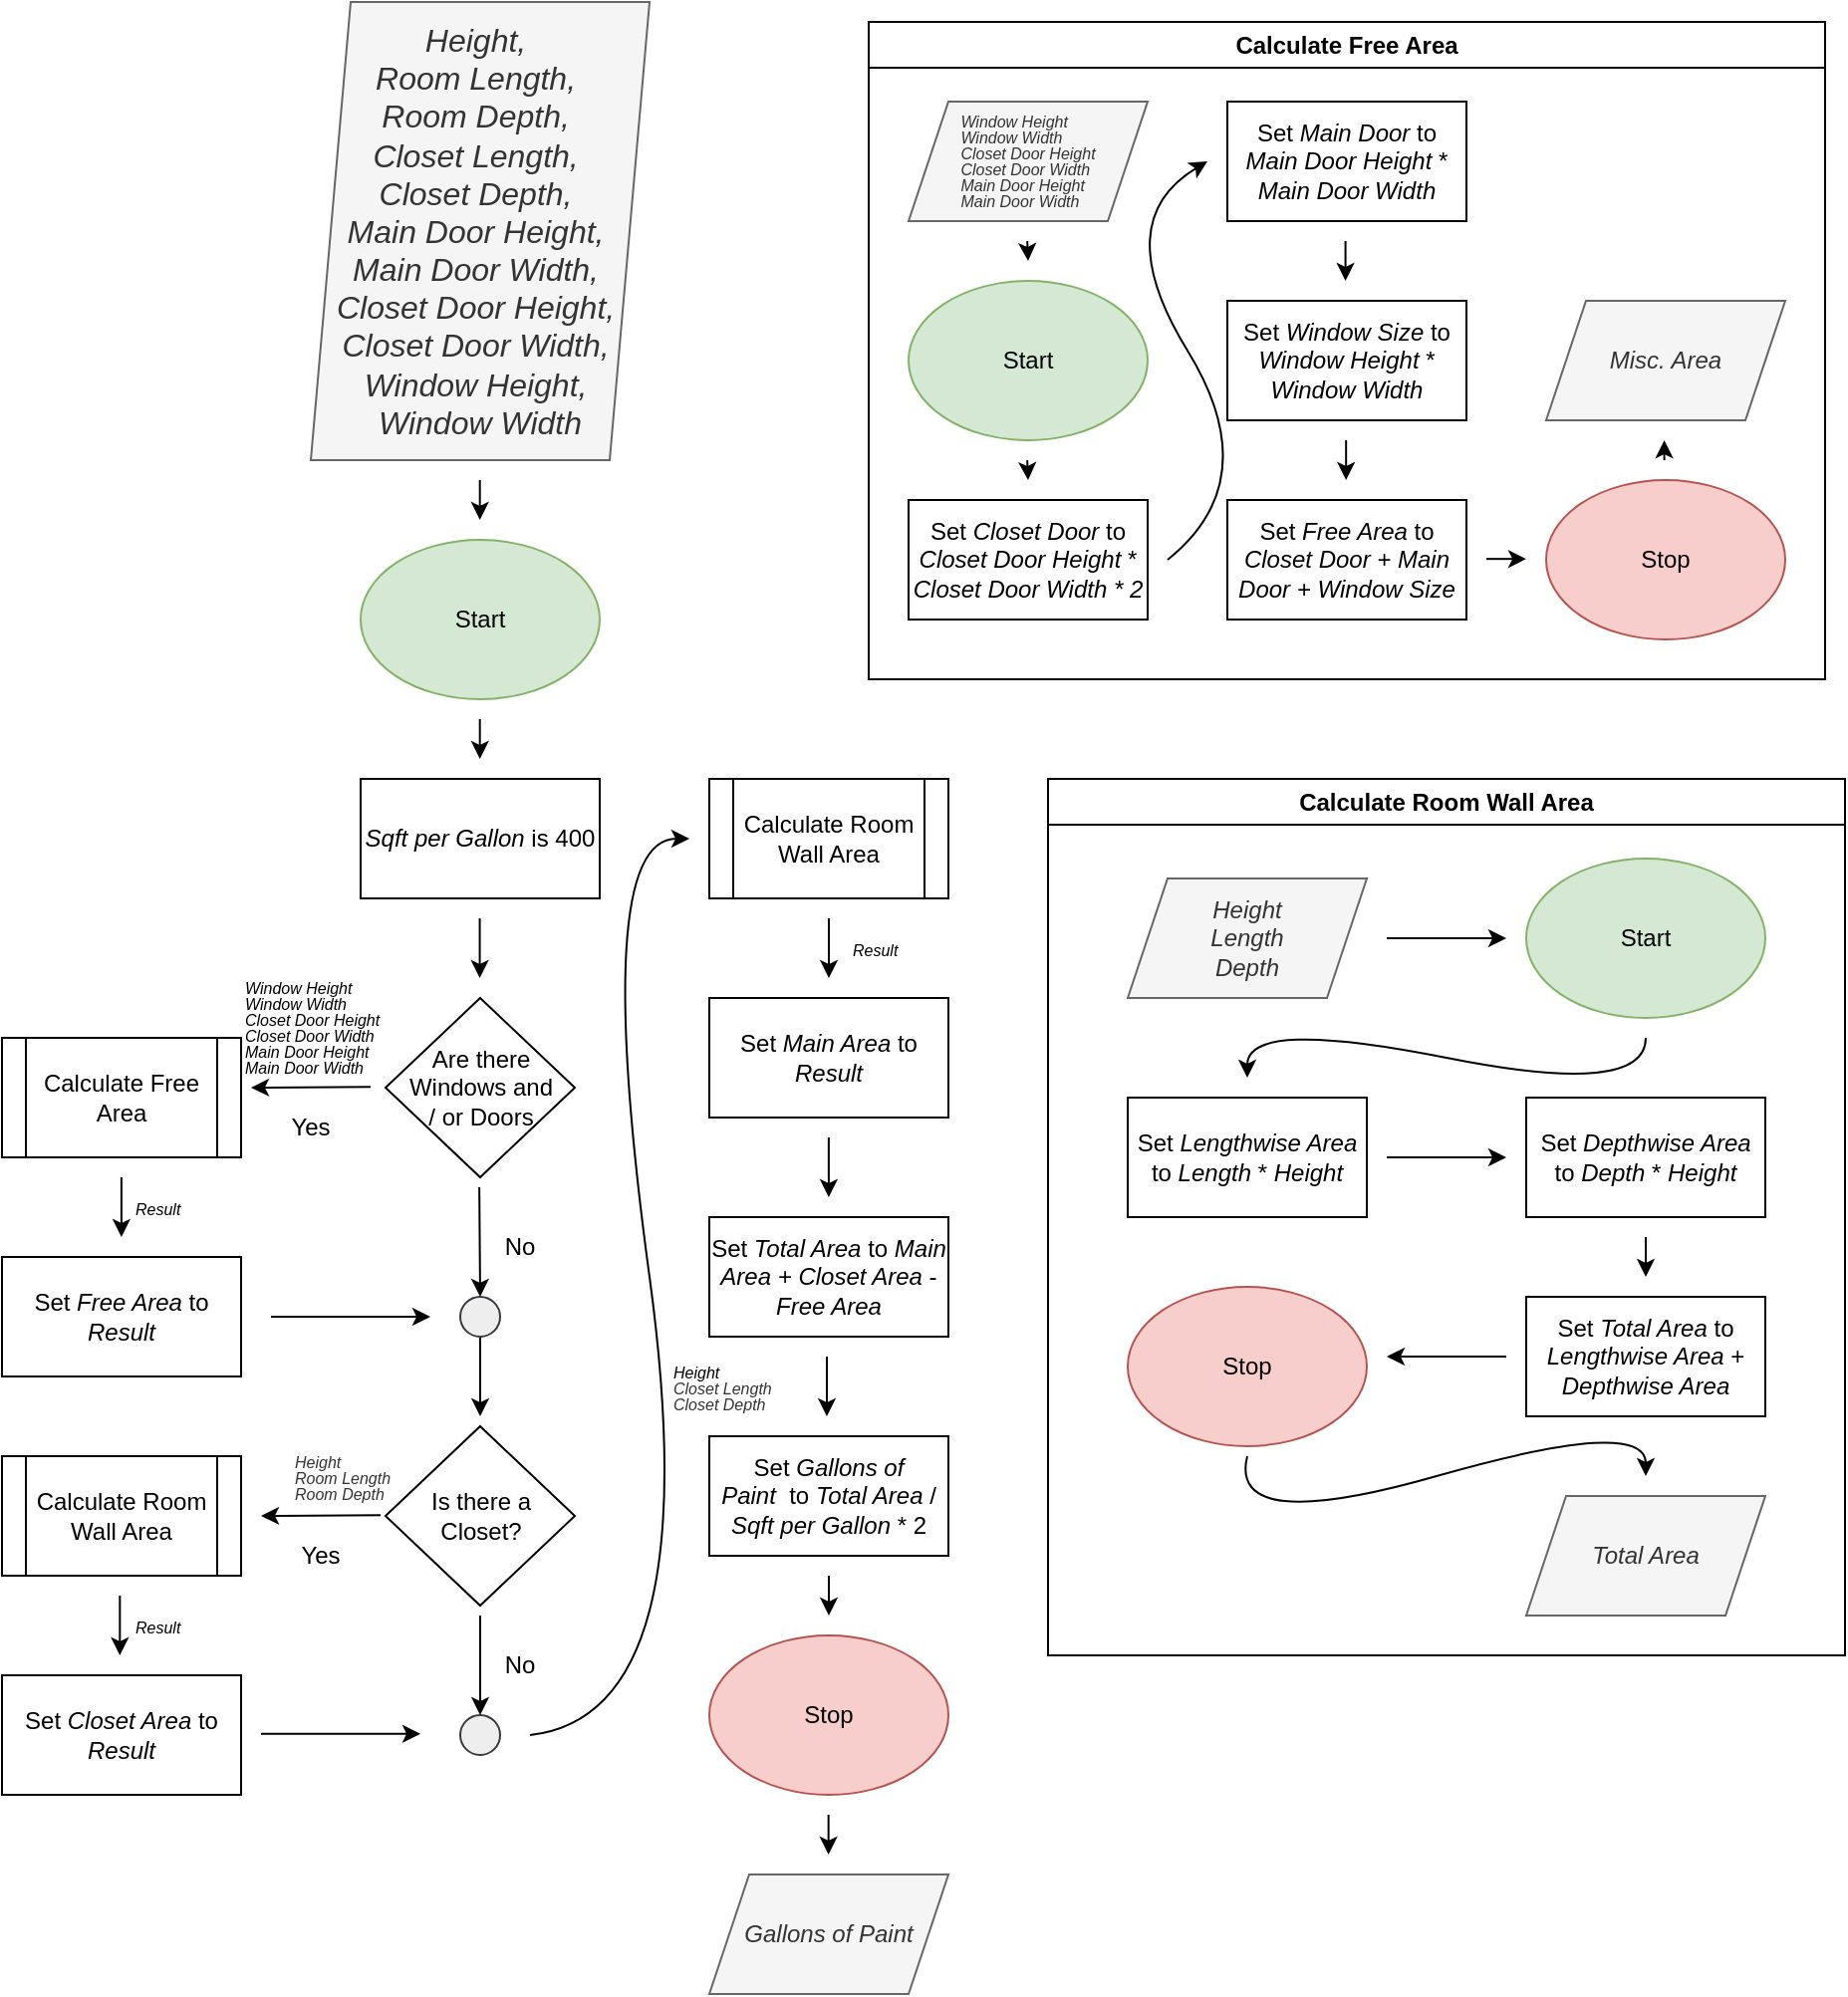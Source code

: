 <mxfile version="23.1.0" type="github">
  <diagram name="Page-1" id="O8G4t7uO2o9kU40y7iQ7">
    <mxGraphModel dx="1984" dy="656" grid="1" gridSize="10" guides="1" tooltips="1" connect="1" arrows="1" fold="1" page="1" pageScale="1" pageWidth="850" pageHeight="1100" math="0" shadow="0">
      <root>
        <mxCell id="0" />
        <mxCell id="1" parent="0" />
        <mxCell id="v7Y28q6XLG3SF74MW_tv-1" value="&lt;i style=&quot;border-color: var(--border-color); color: rgb(51, 51, 51); font-size: 16px;&quot;&gt;Height,&amp;nbsp;&lt;br style=&quot;border-color: var(--border-color);&quot;&gt;Room Length,&amp;nbsp;&lt;br style=&quot;border-color: var(--border-color);&quot;&gt;Room Depth,&amp;nbsp;&lt;br style=&quot;border-color: var(--border-color);&quot;&gt;Closet Length,&amp;nbsp;&lt;br style=&quot;border-color: var(--border-color);&quot;&gt;Closet Depth,&amp;nbsp;&lt;br style=&quot;border-color: var(--border-color);&quot;&gt;Main Door Height,&amp;nbsp;&lt;br style=&quot;border-color: var(--border-color);&quot;&gt;Main Door Width,&amp;nbsp;&lt;br style=&quot;border-color: var(--border-color);&quot;&gt;Closet Door Height,&amp;nbsp;&lt;br style=&quot;border-color: var(--border-color);&quot;&gt;Closet Door Width,&amp;nbsp;&lt;br style=&quot;border-color: var(--border-color);&quot;&gt;Window Height,&amp;nbsp;&lt;br style=&quot;border-color: var(--border-color);&quot;&gt;Window Width&lt;/i&gt;" style="shape=parallelogram;perimeter=parallelogramPerimeter;whiteSpace=wrap;html=1;fixedSize=1;fillColor=#f5f5f5;fontColor=#333333;strokeColor=#666666;" parent="1" vertex="1">
          <mxGeometry x="30" y="20" width="170" height="230" as="geometry" />
        </mxCell>
        <mxCell id="v7Y28q6XLG3SF74MW_tv-4" value="Start" style="ellipse;whiteSpace=wrap;html=1;fillColor=#d5e8d4;strokeColor=#82b366;" parent="1" vertex="1">
          <mxGeometry x="55" y="290" width="120" height="80" as="geometry" />
        </mxCell>
        <mxCell id="v7Y28q6XLG3SF74MW_tv-5" value="&lt;i&gt;Sqft per Gallon&lt;/i&gt;&amp;nbsp;is 400" style="rounded=0;whiteSpace=wrap;html=1;" parent="1" vertex="1">
          <mxGeometry x="55" y="410" width="120" height="60" as="geometry" />
        </mxCell>
        <mxCell id="v7Y28q6XLG3SF74MW_tv-6" value="Calculate Room Wall Area" style="shape=process;whiteSpace=wrap;html=1;backgroundOutline=1;" parent="1" vertex="1">
          <mxGeometry x="-125" y="750" width="120" height="60" as="geometry" />
        </mxCell>
        <mxCell id="v7Y28q6XLG3SF74MW_tv-7" value="Set &lt;i&gt;Closet Area&lt;/i&gt;&amp;nbsp;to &lt;i&gt;Result&lt;/i&gt;" style="rounded=0;whiteSpace=wrap;html=1;" parent="1" vertex="1">
          <mxGeometry x="-125" y="860" width="120" height="60" as="geometry" />
        </mxCell>
        <mxCell id="v7Y28q6XLG3SF74MW_tv-9" value="Set &lt;i&gt;Total Area&lt;/i&gt;&amp;nbsp;to &lt;i&gt;Main Area +&lt;/i&gt;&amp;nbsp;&lt;i&gt;Closet Area&lt;/i&gt;&amp;nbsp;- &lt;i&gt;Free Area&lt;/i&gt;" style="rounded=0;whiteSpace=wrap;html=1;" parent="1" vertex="1">
          <mxGeometry x="230" y="630" width="120" height="60" as="geometry" />
        </mxCell>
        <mxCell id="v7Y28q6XLG3SF74MW_tv-10" value="Calculate Free Area" style="shape=process;whiteSpace=wrap;html=1;backgroundOutline=1;" parent="1" vertex="1">
          <mxGeometry x="-125" y="540" width="120" height="60" as="geometry" />
        </mxCell>
        <mxCell id="v7Y28q6XLG3SF74MW_tv-11" value="Set &lt;i&gt;Free Area&lt;/i&gt;&amp;nbsp;to &lt;i&gt;Result&lt;/i&gt;" style="rounded=0;whiteSpace=wrap;html=1;" parent="1" vertex="1">
          <mxGeometry x="-125" y="650" width="120" height="60" as="geometry" />
        </mxCell>
        <mxCell id="v7Y28q6XLG3SF74MW_tv-14" value="" style="curved=1;endArrow=classic;html=1;rounded=0;" parent="1" edge="1">
          <mxGeometry width="50" height="50" relative="1" as="geometry">
            <mxPoint x="140" y="890" as="sourcePoint" />
            <mxPoint x="220" y="440" as="targetPoint" />
            <Array as="points">
              <mxPoint x="230" y="880" />
              <mxPoint x="170" y="440" />
            </Array>
          </mxGeometry>
        </mxCell>
        <mxCell id="v7Y28q6XLG3SF74MW_tv-17" value="Calculate Room Wall Area" style="shape=process;whiteSpace=wrap;html=1;backgroundOutline=1;" parent="1" vertex="1">
          <mxGeometry x="230" y="410" width="120" height="60" as="geometry" />
        </mxCell>
        <mxCell id="v7Y28q6XLG3SF74MW_tv-18" value="Set &lt;i&gt;Main Area&lt;/i&gt;&amp;nbsp;to &lt;i&gt;Result&lt;/i&gt;" style="rounded=0;whiteSpace=wrap;html=1;" parent="1" vertex="1">
          <mxGeometry x="230" y="520" width="120" height="60" as="geometry" />
        </mxCell>
        <mxCell id="v7Y28q6XLG3SF74MW_tv-19" value="Set &lt;i&gt;Gallons of Paint&amp;nbsp;&lt;/i&gt;&amp;nbsp;to &lt;i&gt;Total Area &lt;/i&gt;/ &lt;i&gt;Sqft per Gallon&lt;/i&gt;&amp;nbsp;* 2" style="rounded=0;whiteSpace=wrap;html=1;" parent="1" vertex="1">
          <mxGeometry x="230" y="740" width="120" height="60" as="geometry" />
        </mxCell>
        <mxCell id="v7Y28q6XLG3SF74MW_tv-20" value="Stop" style="ellipse;whiteSpace=wrap;html=1;fillColor=#f8cecc;strokeColor=#b85450;" parent="1" vertex="1">
          <mxGeometry x="230" y="840" width="120" height="80" as="geometry" />
        </mxCell>
        <mxCell id="v7Y28q6XLG3SF74MW_tv-21" value="&lt;i&gt;Gallons of Paint&lt;/i&gt;" style="shape=parallelogram;perimeter=parallelogramPerimeter;whiteSpace=wrap;html=1;fixedSize=1;fillColor=#f5f5f5;fontColor=#333333;strokeColor=#666666;" parent="1" vertex="1">
          <mxGeometry x="230" y="960" width="120" height="60" as="geometry" />
        </mxCell>
        <mxCell id="v7Y28q6XLG3SF74MW_tv-22" value="" style="endArrow=classic;html=1;rounded=0;" parent="1" edge="1">
          <mxGeometry width="50" height="50" relative="1" as="geometry">
            <mxPoint x="114.85" y="260" as="sourcePoint" />
            <mxPoint x="114.85" y="280" as="targetPoint" />
          </mxGeometry>
        </mxCell>
        <mxCell id="v7Y28q6XLG3SF74MW_tv-23" value="" style="endArrow=classic;html=1;rounded=0;" parent="1" edge="1">
          <mxGeometry width="50" height="50" relative="1" as="geometry">
            <mxPoint x="114.85" y="380" as="sourcePoint" />
            <mxPoint x="114.85" y="400" as="targetPoint" />
          </mxGeometry>
        </mxCell>
        <mxCell id="v7Y28q6XLG3SF74MW_tv-24" value="" style="endArrow=classic;html=1;rounded=0;" parent="1" edge="1">
          <mxGeometry width="50" height="50" relative="1" as="geometry">
            <mxPoint x="114.79" y="480" as="sourcePoint" />
            <mxPoint x="114.79" y="510" as="targetPoint" />
          </mxGeometry>
        </mxCell>
        <mxCell id="v7Y28q6XLG3SF74MW_tv-25" value="" style="endArrow=classic;html=1;rounded=0;" parent="1" edge="1">
          <mxGeometry width="50" height="50" relative="1" as="geometry">
            <mxPoint x="290" y="480" as="sourcePoint" />
            <mxPoint x="290" y="510" as="targetPoint" />
          </mxGeometry>
        </mxCell>
        <mxCell id="v7Y28q6XLG3SF74MW_tv-26" value="" style="endArrow=classic;html=1;rounded=0;" parent="1" edge="1">
          <mxGeometry width="50" height="50" relative="1" as="geometry">
            <mxPoint x="-65.05" y="610" as="sourcePoint" />
            <mxPoint x="-65.05" y="640" as="targetPoint" />
          </mxGeometry>
        </mxCell>
        <mxCell id="v7Y28q6XLG3SF74MW_tv-27" value="" style="endArrow=classic;html=1;rounded=0;" parent="1" edge="1">
          <mxGeometry width="50" height="50" relative="1" as="geometry">
            <mxPoint x="289.94" y="590" as="sourcePoint" />
            <mxPoint x="289.94" y="620" as="targetPoint" />
          </mxGeometry>
        </mxCell>
        <mxCell id="v7Y28q6XLG3SF74MW_tv-29" value="" style="endArrow=classic;html=1;rounded=0;" parent="1" edge="1">
          <mxGeometry width="50" height="50" relative="1" as="geometry">
            <mxPoint x="289" y="700" as="sourcePoint" />
            <mxPoint x="289" y="730" as="targetPoint" />
          </mxGeometry>
        </mxCell>
        <mxCell id="v7Y28q6XLG3SF74MW_tv-30" value="" style="endArrow=classic;html=1;rounded=0;" parent="1" edge="1">
          <mxGeometry width="50" height="50" relative="1" as="geometry">
            <mxPoint x="-65.84" y="820" as="sourcePoint" />
            <mxPoint x="-65.84" y="850" as="targetPoint" />
          </mxGeometry>
        </mxCell>
        <mxCell id="v7Y28q6XLG3SF74MW_tv-31" value="" style="endArrow=classic;html=1;rounded=0;" parent="1" edge="1">
          <mxGeometry width="50" height="50" relative="1" as="geometry">
            <mxPoint x="290" y="810" as="sourcePoint" />
            <mxPoint x="290" y="830" as="targetPoint" />
          </mxGeometry>
        </mxCell>
        <mxCell id="v7Y28q6XLG3SF74MW_tv-33" value="" style="endArrow=classic;html=1;rounded=0;" parent="1" edge="1">
          <mxGeometry width="50" height="50" relative="1" as="geometry">
            <mxPoint x="289.82" y="930" as="sourcePoint" />
            <mxPoint x="289.82" y="950" as="targetPoint" />
          </mxGeometry>
        </mxCell>
        <mxCell id="v7Y28q6XLG3SF74MW_tv-34" value="&lt;p style=&quot;line-height: 0%; font-size: 8px;&quot;&gt;&lt;font style=&quot;font-size: 8px;&quot;&gt;&lt;i&gt;Window Height&lt;/i&gt;&lt;/font&gt;&lt;/p&gt;&lt;p style=&quot;line-height: 0%; font-size: 8px;&quot;&gt;&lt;font style=&quot;font-size: 8px;&quot;&gt;&lt;i&gt;Window Width&lt;/i&gt;&lt;/font&gt;&lt;/p&gt;&lt;p style=&quot;line-height: 0%; font-size: 8px;&quot;&gt;&lt;font style=&quot;font-size: 8px;&quot;&gt;&lt;i&gt;Closet Door Height&lt;/i&gt;&lt;/font&gt;&lt;/p&gt;&lt;p style=&quot;line-height: 0%; font-size: 8px;&quot;&gt;&lt;font style=&quot;font-size: 8px;&quot;&gt;&lt;i&gt;Closet Door Width&lt;/i&gt;&lt;/font&gt;&lt;/p&gt;&lt;p style=&quot;line-height: 0%; font-size: 8px;&quot;&gt;&lt;font style=&quot;font-size: 8px;&quot;&gt;&lt;i&gt;Main Door Height&lt;/i&gt;&lt;/font&gt;&lt;/p&gt;&lt;p style=&quot;line-height: 0%; font-size: 8px;&quot;&gt;&lt;font style=&quot;font-size: 8px;&quot;&gt;&lt;i&gt;Main Door Width&lt;/i&gt;&lt;/font&gt;&lt;/p&gt;" style="text;html=1;strokeColor=none;fillColor=none;align=left;verticalAlign=middle;whiteSpace=wrap;rounded=0;" parent="1" vertex="1">
          <mxGeometry x="-5" y="510" width="80" height="50" as="geometry" />
        </mxCell>
        <mxCell id="v7Y28q6XLG3SF74MW_tv-37" value="&lt;font style=&quot;font-size: 8px;&quot;&gt;&lt;i&gt;Result&lt;/i&gt;&lt;/font&gt;" style="text;html=1;strokeColor=none;fillColor=none;align=left;verticalAlign=middle;whiteSpace=wrap;rounded=0;" parent="1" vertex="1">
          <mxGeometry x="-60" y="610" width="60" height="30" as="geometry" />
        </mxCell>
        <mxCell id="v7Y28q6XLG3SF74MW_tv-38" value="&lt;p style=&quot;line-height: 50%;&quot;&gt;&lt;span style=&quot;border-color: var(--border-color); color: rgb(51, 51, 51); text-align: center; font-size: 8px;&quot;&gt;&lt;i&gt;Height&lt;br style=&quot;border-color: var(--border-color);&quot;&gt;Room Length&amp;nbsp;&lt;br style=&quot;border-color: var(--border-color);&quot;&gt;Room Depth&lt;/i&gt;&lt;/span&gt;&lt;/p&gt;" style="text;html=1;strokeColor=none;fillColor=none;align=left;verticalAlign=middle;whiteSpace=wrap;rounded=0;" parent="1" vertex="1">
          <mxGeometry x="20" y="745" width="120" height="30" as="geometry" />
        </mxCell>
        <mxCell id="v7Y28q6XLG3SF74MW_tv-39" value="&lt;p style=&quot;line-height: 50%;&quot;&gt;&lt;font style=&quot;font-size: 8px;&quot;&gt;&lt;i&gt;Height&lt;br style=&quot;border-color: var(--border-color); color: rgb(51, 51, 51);&quot;&gt;&lt;span style=&quot;color: rgb(51, 51, 51);&quot;&gt;Closet Length&amp;nbsp;&lt;/span&gt;&lt;br style=&quot;border-color: var(--border-color); color: rgb(51, 51, 51);&quot;&gt;&lt;span style=&quot;color: rgb(51, 51, 51);&quot;&gt;Closet Depth&lt;/span&gt;&lt;/i&gt;&lt;/font&gt;&lt;/p&gt;" style="text;html=1;strokeColor=none;fillColor=none;align=left;verticalAlign=middle;whiteSpace=wrap;rounded=0;" parent="1" vertex="1">
          <mxGeometry x="210" y="700" width="60" height="30" as="geometry" />
        </mxCell>
        <mxCell id="v7Y28q6XLG3SF74MW_tv-40" value="&lt;font style=&quot;font-size: 8px;&quot;&gt;&lt;i&gt;Result&lt;/i&gt;&lt;/font&gt;" style="text;html=1;strokeColor=none;fillColor=none;align=left;verticalAlign=middle;whiteSpace=wrap;rounded=0;" parent="1" vertex="1">
          <mxGeometry x="-60" y="820" width="60" height="30" as="geometry" />
        </mxCell>
        <mxCell id="v7Y28q6XLG3SF74MW_tv-41" value="&lt;font style=&quot;font-size: 8px;&quot;&gt;&lt;i&gt;Result&lt;/i&gt;&lt;/font&gt;" style="text;html=1;strokeColor=none;fillColor=none;align=left;verticalAlign=middle;whiteSpace=wrap;rounded=0;" parent="1" vertex="1">
          <mxGeometry x="300.21" y="480" width="60" height="30" as="geometry" />
        </mxCell>
        <mxCell id="v7Y28q6XLG3SF74MW_tv-42" value="Calculate Free Area" style="swimlane;whiteSpace=wrap;html=1;" parent="1" vertex="1">
          <mxGeometry x="310" y="30" width="480" height="330" as="geometry" />
        </mxCell>
        <mxCell id="v7Y28q6XLG3SF74MW_tv-43" value="Start" style="ellipse;whiteSpace=wrap;html=1;fillColor=#d5e8d4;strokeColor=#82b366;" parent="v7Y28q6XLG3SF74MW_tv-42" vertex="1">
          <mxGeometry x="20" y="130" width="120" height="80" as="geometry" />
        </mxCell>
        <mxCell id="v7Y28q6XLG3SF74MW_tv-44" value="&lt;p style=&quot;border-color: var(--border-color); text-align: left; line-height: 0px; font-size: 8px;&quot;&gt;&lt;font style=&quot;border-color: var(--border-color);&quot;&gt;&lt;span style=&quot;border-color: var(--border-color);&quot;&gt;&lt;i&gt;Window Height&lt;/i&gt;&lt;/span&gt;&lt;/font&gt;&lt;/p&gt;&lt;p style=&quot;border-color: var(--border-color); text-align: left; line-height: 0px; font-size: 8px;&quot;&gt;&lt;font style=&quot;border-color: var(--border-color);&quot;&gt;&lt;span style=&quot;border-color: var(--border-color);&quot;&gt;&lt;i&gt;Window Width&lt;/i&gt;&lt;/span&gt;&lt;/font&gt;&lt;/p&gt;&lt;p style=&quot;border-color: var(--border-color); text-align: left; line-height: 0px; font-size: 8px;&quot;&gt;&lt;font style=&quot;border-color: var(--border-color);&quot;&gt;&lt;span style=&quot;border-color: var(--border-color);&quot;&gt;&lt;i&gt;Closet Door Height&lt;/i&gt;&lt;/span&gt;&lt;/font&gt;&lt;/p&gt;&lt;p style=&quot;border-color: var(--border-color); text-align: left; line-height: 0px; font-size: 8px;&quot;&gt;&lt;font style=&quot;border-color: var(--border-color);&quot;&gt;&lt;span style=&quot;border-color: var(--border-color);&quot;&gt;&lt;i&gt;Closet Door Width&lt;/i&gt;&lt;/span&gt;&lt;/font&gt;&lt;/p&gt;&lt;p style=&quot;border-color: var(--border-color); text-align: left; line-height: 0px; font-size: 8px;&quot;&gt;&lt;font style=&quot;border-color: var(--border-color);&quot;&gt;&lt;span style=&quot;border-color: var(--border-color);&quot;&gt;&lt;i&gt;Main Door Height&lt;/i&gt;&lt;/span&gt;&lt;/font&gt;&lt;/p&gt;&lt;p style=&quot;border-color: var(--border-color); text-align: left; line-height: 0px; font-size: 8px;&quot;&gt;&lt;font style=&quot;border-color: var(--border-color);&quot;&gt;&lt;span style=&quot;border-color: var(--border-color);&quot;&gt;&lt;i&gt;Main Door Width&lt;/i&gt;&lt;/span&gt;&lt;/font&gt;&lt;/p&gt;" style="shape=parallelogram;perimeter=parallelogramPerimeter;whiteSpace=wrap;html=1;fixedSize=1;fillColor=#f5f5f5;fontColor=#333333;strokeColor=#666666;" parent="v7Y28q6XLG3SF74MW_tv-42" vertex="1">
          <mxGeometry x="20" y="40" width="120" height="60" as="geometry" />
        </mxCell>
        <mxCell id="v7Y28q6XLG3SF74MW_tv-45" value="Set &lt;i&gt;Closet Door &lt;/i&gt;to &lt;i&gt;Closet Door Height &lt;/i&gt;* &lt;i&gt;Closet Door Width * 2&lt;/i&gt;" style="rounded=0;whiteSpace=wrap;html=1;" parent="v7Y28q6XLG3SF74MW_tv-42" vertex="1">
          <mxGeometry x="20" y="240" width="120" height="60" as="geometry" />
        </mxCell>
        <mxCell id="v7Y28q6XLG3SF74MW_tv-46" value="Set &lt;i&gt;Main Door&amp;nbsp;&lt;/i&gt;to &lt;i&gt;Main Door Height &lt;/i&gt;* &lt;i&gt;Main Door Width&lt;/i&gt;" style="rounded=0;whiteSpace=wrap;html=1;" parent="v7Y28q6XLG3SF74MW_tv-42" vertex="1">
          <mxGeometry x="180" y="40" width="120" height="60" as="geometry" />
        </mxCell>
        <mxCell id="v7Y28q6XLG3SF74MW_tv-47" value="Set &lt;i&gt;Window Size&lt;/i&gt;&amp;nbsp;to &lt;i&gt;Window Height &lt;/i&gt;* &lt;i&gt;Window Width&lt;/i&gt;" style="rounded=0;whiteSpace=wrap;html=1;" parent="v7Y28q6XLG3SF74MW_tv-42" vertex="1">
          <mxGeometry x="180" y="140" width="120" height="60" as="geometry" />
        </mxCell>
        <mxCell id="v7Y28q6XLG3SF74MW_tv-49" value="Set &lt;i&gt;Free Area&lt;/i&gt;&amp;nbsp;to &lt;i&gt;Closet Door + Main Door + Window Size&lt;/i&gt;" style="rounded=0;whiteSpace=wrap;html=1;" parent="v7Y28q6XLG3SF74MW_tv-42" vertex="1">
          <mxGeometry x="180" y="240" width="120" height="60" as="geometry" />
        </mxCell>
        <mxCell id="v7Y28q6XLG3SF74MW_tv-50" value="Stop" style="ellipse;whiteSpace=wrap;html=1;fillColor=#f8cecc;strokeColor=#b85450;" parent="v7Y28q6XLG3SF74MW_tv-42" vertex="1">
          <mxGeometry x="340" y="230" width="120" height="80" as="geometry" />
        </mxCell>
        <mxCell id="v7Y28q6XLG3SF74MW_tv-51" value="&lt;i&gt;Misc. Area&lt;/i&gt;" style="shape=parallelogram;perimeter=parallelogramPerimeter;whiteSpace=wrap;html=1;fixedSize=1;fillColor=#f5f5f5;fontColor=#333333;strokeColor=#666666;" parent="v7Y28q6XLG3SF74MW_tv-42" vertex="1">
          <mxGeometry x="340" y="140" width="120" height="60" as="geometry" />
        </mxCell>
        <mxCell id="v7Y28q6XLG3SF74MW_tv-58" value="" style="endArrow=classic;html=1;rounded=0;" parent="v7Y28q6XLG3SF74MW_tv-42" edge="1">
          <mxGeometry width="50" height="50" relative="1" as="geometry">
            <mxPoint x="239.58" y="210" as="sourcePoint" />
            <mxPoint x="239.58" y="230" as="targetPoint" />
          </mxGeometry>
        </mxCell>
        <mxCell id="v7Y28q6XLG3SF74MW_tv-59" value="" style="endArrow=classic;html=1;rounded=0;" parent="v7Y28q6XLG3SF74MW_tv-42" edge="1">
          <mxGeometry width="50" height="50" relative="1" as="geometry">
            <mxPoint x="79.58" y="110" as="sourcePoint" />
            <mxPoint x="80" y="120" as="targetPoint" />
          </mxGeometry>
        </mxCell>
        <mxCell id="v7Y28q6XLG3SF74MW_tv-60" value="" style="endArrow=classic;html=1;rounded=0;" parent="v7Y28q6XLG3SF74MW_tv-42" edge="1">
          <mxGeometry width="50" height="50" relative="1" as="geometry">
            <mxPoint x="79.58" y="220" as="sourcePoint" />
            <mxPoint x="80" y="230" as="targetPoint" />
          </mxGeometry>
        </mxCell>
        <mxCell id="v7Y28q6XLG3SF74MW_tv-61" value="" style="endArrow=classic;html=1;rounded=0;" parent="v7Y28q6XLG3SF74MW_tv-42" edge="1">
          <mxGeometry width="50" height="50" relative="1" as="geometry">
            <mxPoint x="310" y="269.58" as="sourcePoint" />
            <mxPoint x="330" y="269.58" as="targetPoint" />
          </mxGeometry>
        </mxCell>
        <mxCell id="v7Y28q6XLG3SF74MW_tv-54" value="" style="endArrow=classic;html=1;rounded=0;" parent="v7Y28q6XLG3SF74MW_tv-42" edge="1">
          <mxGeometry width="50" height="50" relative="1" as="geometry">
            <mxPoint x="239.29" y="110" as="sourcePoint" />
            <mxPoint x="239.29" y="130" as="targetPoint" />
          </mxGeometry>
        </mxCell>
        <mxCell id="v7Y28q6XLG3SF74MW_tv-62" value="" style="endArrow=classic;html=1;rounded=0;" parent="v7Y28q6XLG3SF74MW_tv-42" edge="1">
          <mxGeometry width="50" height="50" relative="1" as="geometry">
            <mxPoint x="399.29" y="220" as="sourcePoint" />
            <mxPoint x="399.29" y="210" as="targetPoint" />
          </mxGeometry>
        </mxCell>
        <mxCell id="v7Y28q6XLG3SF74MW_tv-63" value="" style="curved=1;endArrow=classic;html=1;rounded=0;" parent="v7Y28q6XLG3SF74MW_tv-42" edge="1">
          <mxGeometry width="50" height="50" relative="1" as="geometry">
            <mxPoint x="150" y="270" as="sourcePoint" />
            <mxPoint x="170" y="70" as="targetPoint" />
            <Array as="points">
              <mxPoint x="200" y="230" />
              <mxPoint x="120" y="100" />
            </Array>
          </mxGeometry>
        </mxCell>
        <mxCell id="v7Y28q6XLG3SF74MW_tv-64" value="Calculate Room Wall Area" style="swimlane;whiteSpace=wrap;html=1;" parent="1" vertex="1">
          <mxGeometry x="400" y="410" width="400" height="440" as="geometry" />
        </mxCell>
        <mxCell id="v7Y28q6XLG3SF74MW_tv-70" value="&lt;i&gt;Height&lt;br&gt;Length&lt;br&gt;Depth&lt;/i&gt;" style="shape=parallelogram;perimeter=parallelogramPerimeter;whiteSpace=wrap;html=1;fixedSize=1;fillColor=#f5f5f5;strokeColor=#666666;fontColor=#333333;" parent="v7Y28q6XLG3SF74MW_tv-64" vertex="1">
          <mxGeometry x="40" y="50" width="120" height="60" as="geometry" />
        </mxCell>
        <mxCell id="v7Y28q6XLG3SF74MW_tv-71" value="Start" style="ellipse;whiteSpace=wrap;html=1;fillColor=#d5e8d4;strokeColor=#82b366;" parent="v7Y28q6XLG3SF74MW_tv-64" vertex="1">
          <mxGeometry x="240" y="40" width="120" height="80" as="geometry" />
        </mxCell>
        <mxCell id="v7Y28q6XLG3SF74MW_tv-72" value="Set &lt;i&gt;Lengthwise Area &lt;/i&gt;to &lt;i&gt;Length &lt;/i&gt;* &lt;i&gt;Height&lt;/i&gt;" style="rounded=0;whiteSpace=wrap;html=1;" parent="v7Y28q6XLG3SF74MW_tv-64" vertex="1">
          <mxGeometry x="40" y="160" width="120" height="60" as="geometry" />
        </mxCell>
        <mxCell id="v7Y28q6XLG3SF74MW_tv-73" value="Set &lt;i&gt;Depthwise Area &lt;/i&gt;to &lt;i&gt;Depth&amp;nbsp;&lt;/i&gt;* &lt;i&gt;Height&lt;/i&gt;" style="rounded=0;whiteSpace=wrap;html=1;" parent="v7Y28q6XLG3SF74MW_tv-64" vertex="1">
          <mxGeometry x="240" y="160" width="120" height="60" as="geometry" />
        </mxCell>
        <mxCell id="v7Y28q6XLG3SF74MW_tv-74" value="Set &lt;i&gt;Total Area&lt;/i&gt;&amp;nbsp;to &lt;i&gt;Lengthwise Area&lt;/i&gt;&amp;nbsp;+ &lt;i&gt;Depthwise Area&lt;/i&gt;" style="rounded=0;whiteSpace=wrap;html=1;" parent="v7Y28q6XLG3SF74MW_tv-64" vertex="1">
          <mxGeometry x="240" y="260" width="120" height="60" as="geometry" />
        </mxCell>
        <mxCell id="v7Y28q6XLG3SF74MW_tv-76" value="Stop" style="ellipse;whiteSpace=wrap;html=1;fillColor=#f8cecc;strokeColor=#b85450;" parent="v7Y28q6XLG3SF74MW_tv-64" vertex="1">
          <mxGeometry x="40" y="255" width="120" height="80" as="geometry" />
        </mxCell>
        <mxCell id="v7Y28q6XLG3SF74MW_tv-77" value="" style="curved=1;endArrow=classic;html=1;rounded=0;" parent="v7Y28q6XLG3SF74MW_tv-64" edge="1">
          <mxGeometry width="50" height="50" relative="1" as="geometry">
            <mxPoint x="300" y="130" as="sourcePoint" />
            <mxPoint x="100" y="150" as="targetPoint" />
            <Array as="points">
              <mxPoint x="300" y="160" />
              <mxPoint x="100" y="120" />
            </Array>
          </mxGeometry>
        </mxCell>
        <mxCell id="v7Y28q6XLG3SF74MW_tv-83" value="&lt;i&gt;Total Area&lt;/i&gt;" style="shape=parallelogram;perimeter=parallelogramPerimeter;whiteSpace=wrap;html=1;fixedSize=1;fillColor=#f5f5f5;fontColor=#333333;strokeColor=#666666;" parent="v7Y28q6XLG3SF74MW_tv-64" vertex="1">
          <mxGeometry x="240" y="360" width="120" height="60" as="geometry" />
        </mxCell>
        <mxCell id="v7Y28q6XLG3SF74MW_tv-84" value="" style="curved=1;endArrow=classic;html=1;rounded=0;" parent="v7Y28q6XLG3SF74MW_tv-64" edge="1">
          <mxGeometry width="50" height="50" relative="1" as="geometry">
            <mxPoint x="100" y="340" as="sourcePoint" />
            <mxPoint x="300" y="350" as="targetPoint" />
            <Array as="points">
              <mxPoint x="90" y="380" />
              <mxPoint x="300" y="320" />
            </Array>
          </mxGeometry>
        </mxCell>
        <mxCell id="v7Y28q6XLG3SF74MW_tv-78" value="" style="endArrow=classic;html=1;rounded=0;" parent="1" edge="1">
          <mxGeometry width="50" height="50" relative="1" as="geometry">
            <mxPoint x="570" y="490" as="sourcePoint" />
            <mxPoint x="630" y="490" as="targetPoint" />
          </mxGeometry>
        </mxCell>
        <mxCell id="v7Y28q6XLG3SF74MW_tv-79" value="" style="endArrow=classic;html=1;rounded=0;" parent="1" edge="1">
          <mxGeometry width="50" height="50" relative="1" as="geometry">
            <mxPoint x="700" y="640" as="sourcePoint" />
            <mxPoint x="700" y="660" as="targetPoint" />
          </mxGeometry>
        </mxCell>
        <mxCell id="v7Y28q6XLG3SF74MW_tv-80" value="" style="endArrow=classic;html=1;rounded=0;" parent="1" edge="1">
          <mxGeometry width="50" height="50" relative="1" as="geometry">
            <mxPoint x="570" y="600" as="sourcePoint" />
            <mxPoint x="630" y="600" as="targetPoint" />
          </mxGeometry>
        </mxCell>
        <mxCell id="v7Y28q6XLG3SF74MW_tv-81" value="" style="endArrow=classic;html=1;rounded=0;" parent="1" edge="1">
          <mxGeometry width="50" height="50" relative="1" as="geometry">
            <mxPoint x="630" y="700" as="sourcePoint" />
            <mxPoint x="570" y="700" as="targetPoint" />
          </mxGeometry>
        </mxCell>
        <mxCell id="2af5eVrB1EE8TtCLqbym-1" value="Are there Windows and&lt;br&gt;/ or Doors" style="rhombus;whiteSpace=wrap;html=1;" vertex="1" parent="1">
          <mxGeometry x="67.5" y="520" width="95" height="90" as="geometry" />
        </mxCell>
        <mxCell id="2af5eVrB1EE8TtCLqbym-2" value="" style="endArrow=classic;html=1;rounded=0;" edge="1" parent="1" source="2af5eVrB1EE8TtCLqbym-6">
          <mxGeometry width="50" height="50" relative="1" as="geometry">
            <mxPoint x="114.57" y="615" as="sourcePoint" />
            <mxPoint x="115" y="730" as="targetPoint" />
          </mxGeometry>
        </mxCell>
        <mxCell id="2af5eVrB1EE8TtCLqbym-3" value="" style="endArrow=classic;html=1;rounded=0;" edge="1" parent="1">
          <mxGeometry width="50" height="50" relative="1" as="geometry">
            <mxPoint x="60" y="564.57" as="sourcePoint" />
            <mxPoint y="565" as="targetPoint" />
          </mxGeometry>
        </mxCell>
        <mxCell id="2af5eVrB1EE8TtCLqbym-4" value="Yes" style="text;html=1;strokeColor=none;fillColor=none;align=center;verticalAlign=middle;whiteSpace=wrap;rounded=0;" vertex="1" parent="1">
          <mxGeometry y="570" width="60" height="30" as="geometry" />
        </mxCell>
        <mxCell id="2af5eVrB1EE8TtCLqbym-5" value="No" style="text;html=1;strokeColor=none;fillColor=none;align=center;verticalAlign=middle;whiteSpace=wrap;rounded=0;" vertex="1" parent="1">
          <mxGeometry x="105" y="630" width="60" height="30" as="geometry" />
        </mxCell>
        <mxCell id="2af5eVrB1EE8TtCLqbym-7" value="" style="endArrow=classic;html=1;rounded=0;" edge="1" parent="1" target="2af5eVrB1EE8TtCLqbym-6">
          <mxGeometry width="50" height="50" relative="1" as="geometry">
            <mxPoint x="114.57" y="615" as="sourcePoint" />
            <mxPoint x="115" y="730" as="targetPoint" />
          </mxGeometry>
        </mxCell>
        <mxCell id="2af5eVrB1EE8TtCLqbym-6" value="" style="ellipse;whiteSpace=wrap;html=1;aspect=fixed;fillColor=#eeeeee;strokeColor=#36393d;" vertex="1" parent="1">
          <mxGeometry x="105" y="670" width="20" height="20" as="geometry" />
        </mxCell>
        <mxCell id="2af5eVrB1EE8TtCLqbym-8" value="" style="endArrow=classic;html=1;rounded=0;" edge="1" parent="1">
          <mxGeometry width="50" height="50" relative="1" as="geometry">
            <mxPoint x="10" y="680" as="sourcePoint" />
            <mxPoint x="90" y="680" as="targetPoint" />
          </mxGeometry>
        </mxCell>
        <mxCell id="2af5eVrB1EE8TtCLqbym-9" value="Is there a Closet?" style="rhombus;whiteSpace=wrap;html=1;" vertex="1" parent="1">
          <mxGeometry x="67.5" y="735" width="95" height="90" as="geometry" />
        </mxCell>
        <mxCell id="2af5eVrB1EE8TtCLqbym-10" value="" style="endArrow=classic;html=1;rounded=0;" edge="1" parent="1">
          <mxGeometry width="50" height="50" relative="1" as="geometry">
            <mxPoint x="65" y="779.57" as="sourcePoint" />
            <mxPoint x="5" y="780" as="targetPoint" />
          </mxGeometry>
        </mxCell>
        <mxCell id="2af5eVrB1EE8TtCLqbym-11" value="Yes" style="text;html=1;strokeColor=none;fillColor=none;align=center;verticalAlign=middle;whiteSpace=wrap;rounded=0;" vertex="1" parent="1">
          <mxGeometry x="5" y="785" width="60" height="30" as="geometry" />
        </mxCell>
        <mxCell id="2af5eVrB1EE8TtCLqbym-13" value="No" style="text;html=1;strokeColor=none;fillColor=none;align=center;verticalAlign=middle;whiteSpace=wrap;rounded=0;" vertex="1" parent="1">
          <mxGeometry x="105" y="840" width="60" height="30" as="geometry" />
        </mxCell>
        <mxCell id="2af5eVrB1EE8TtCLqbym-14" value="" style="endArrow=classic;html=1;rounded=0;" edge="1" parent="1" target="2af5eVrB1EE8TtCLqbym-15">
          <mxGeometry width="50" height="50" relative="1" as="geometry">
            <mxPoint x="115" y="830" as="sourcePoint" />
            <mxPoint x="115" y="940" as="targetPoint" />
          </mxGeometry>
        </mxCell>
        <mxCell id="2af5eVrB1EE8TtCLqbym-15" value="" style="ellipse;whiteSpace=wrap;html=1;aspect=fixed;fillColor=#eeeeee;strokeColor=#36393d;" vertex="1" parent="1">
          <mxGeometry x="105" y="880" width="20" height="20" as="geometry" />
        </mxCell>
        <mxCell id="2af5eVrB1EE8TtCLqbym-16" value="" style="endArrow=classic;html=1;rounded=0;" edge="1" parent="1">
          <mxGeometry width="50" height="50" relative="1" as="geometry">
            <mxPoint x="5" y="889.41" as="sourcePoint" />
            <mxPoint x="85" y="889.41" as="targetPoint" />
          </mxGeometry>
        </mxCell>
      </root>
    </mxGraphModel>
  </diagram>
</mxfile>
